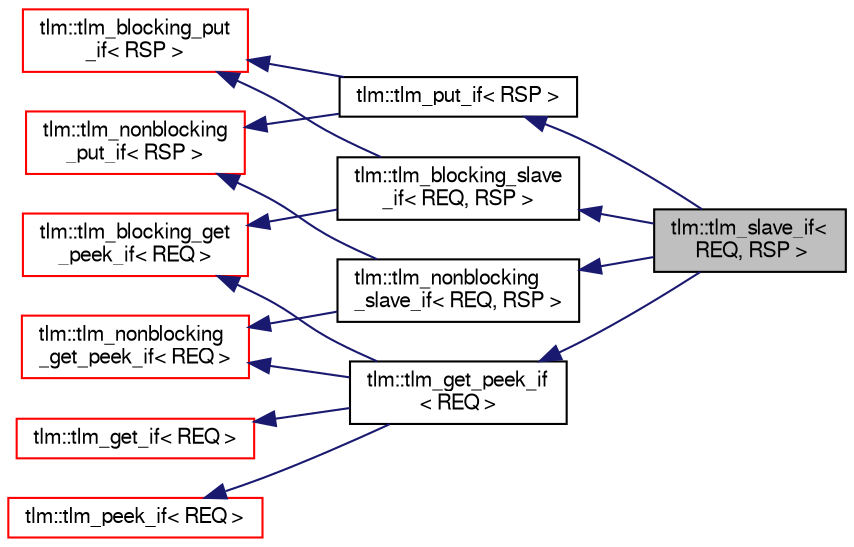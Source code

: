 digraph "tlm::tlm_slave_if&lt; REQ, RSP &gt;"
{
  edge [fontname="FreeSans",fontsize="10",labelfontname="FreeSans",labelfontsize="10"];
  node [fontname="FreeSans",fontsize="10",shape=record];
  rankdir="LR";
  Node17 [label="tlm::tlm_slave_if\<\l REQ, RSP \>",height=0.2,width=0.4,color="black", fillcolor="grey75", style="filled", fontcolor="black"];
  Node18 -> Node17 [dir="back",color="midnightblue",fontsize="10",style="solid",fontname="FreeSans"];
  Node18 [label="tlm::tlm_put_if\< RSP \>",height=0.2,width=0.4,color="black", fillcolor="white", style="filled",URL="$a02295.html"];
  Node19 -> Node18 [dir="back",color="midnightblue",fontsize="10",style="solid",fontname="FreeSans"];
  Node19 [label="tlm::tlm_blocking_put\l_if\< RSP \>",height=0.2,width=0.4,color="red", fillcolor="white", style="filled",URL="$a02279.html"];
  Node21 -> Node18 [dir="back",color="midnightblue",fontsize="10",style="solid",fontname="FreeSans"];
  Node21 [label="tlm::tlm_nonblocking\l_put_if\< RSP \>",height=0.2,width=0.4,color="red", fillcolor="white", style="filled",URL="$a02287.html"];
  Node22 -> Node17 [dir="back",color="midnightblue",fontsize="10",style="solid",fontname="FreeSans"];
  Node22 [label="tlm::tlm_get_peek_if\l\< REQ \>",height=0.2,width=0.4,color="black", fillcolor="white", style="filled",URL="$a02319.html"];
  Node23 -> Node22 [dir="back",color="midnightblue",fontsize="10",style="solid",fontname="FreeSans"];
  Node23 [label="tlm::tlm_get_if\< REQ \>",height=0.2,width=0.4,color="red", fillcolor="white", style="filled",URL="$a02291.html"];
  Node26 -> Node22 [dir="back",color="midnightblue",fontsize="10",style="solid",fontname="FreeSans"];
  Node26 [label="tlm::tlm_peek_if\< REQ \>",height=0.2,width=0.4,color="red", fillcolor="white", style="filled",URL="$a02307.html"];
  Node29 -> Node22 [dir="back",color="midnightblue",fontsize="10",style="solid",fontname="FreeSans"];
  Node29 [label="tlm::tlm_blocking_get\l_peek_if\< REQ \>",height=0.2,width=0.4,color="red", fillcolor="white", style="filled",URL="$a02311.html"];
  Node30 -> Node22 [dir="back",color="midnightblue",fontsize="10",style="solid",fontname="FreeSans"];
  Node30 [label="tlm::tlm_nonblocking\l_get_peek_if\< REQ \>",height=0.2,width=0.4,color="red", fillcolor="white", style="filled",URL="$a02315.html"];
  Node31 -> Node17 [dir="back",color="midnightblue",fontsize="10",style="solid",fontname="FreeSans"];
  Node31 [label="tlm::tlm_blocking_slave\l_if\< REQ, RSP \>",height=0.2,width=0.4,color="black", fillcolor="white", style="filled",URL="$a02343.html"];
  Node19 -> Node31 [dir="back",color="midnightblue",fontsize="10",style="solid",fontname="FreeSans"];
  Node29 -> Node31 [dir="back",color="midnightblue",fontsize="10",style="solid",fontname="FreeSans"];
  Node32 -> Node17 [dir="back",color="midnightblue",fontsize="10",style="solid",fontname="FreeSans"];
  Node32 [label="tlm::tlm_nonblocking\l_slave_if\< REQ, RSP \>",height=0.2,width=0.4,color="black", fillcolor="white", style="filled",URL="$a02351.html"];
  Node21 -> Node32 [dir="back",color="midnightblue",fontsize="10",style="solid",fontname="FreeSans"];
  Node30 -> Node32 [dir="back",color="midnightblue",fontsize="10",style="solid",fontname="FreeSans"];
}
